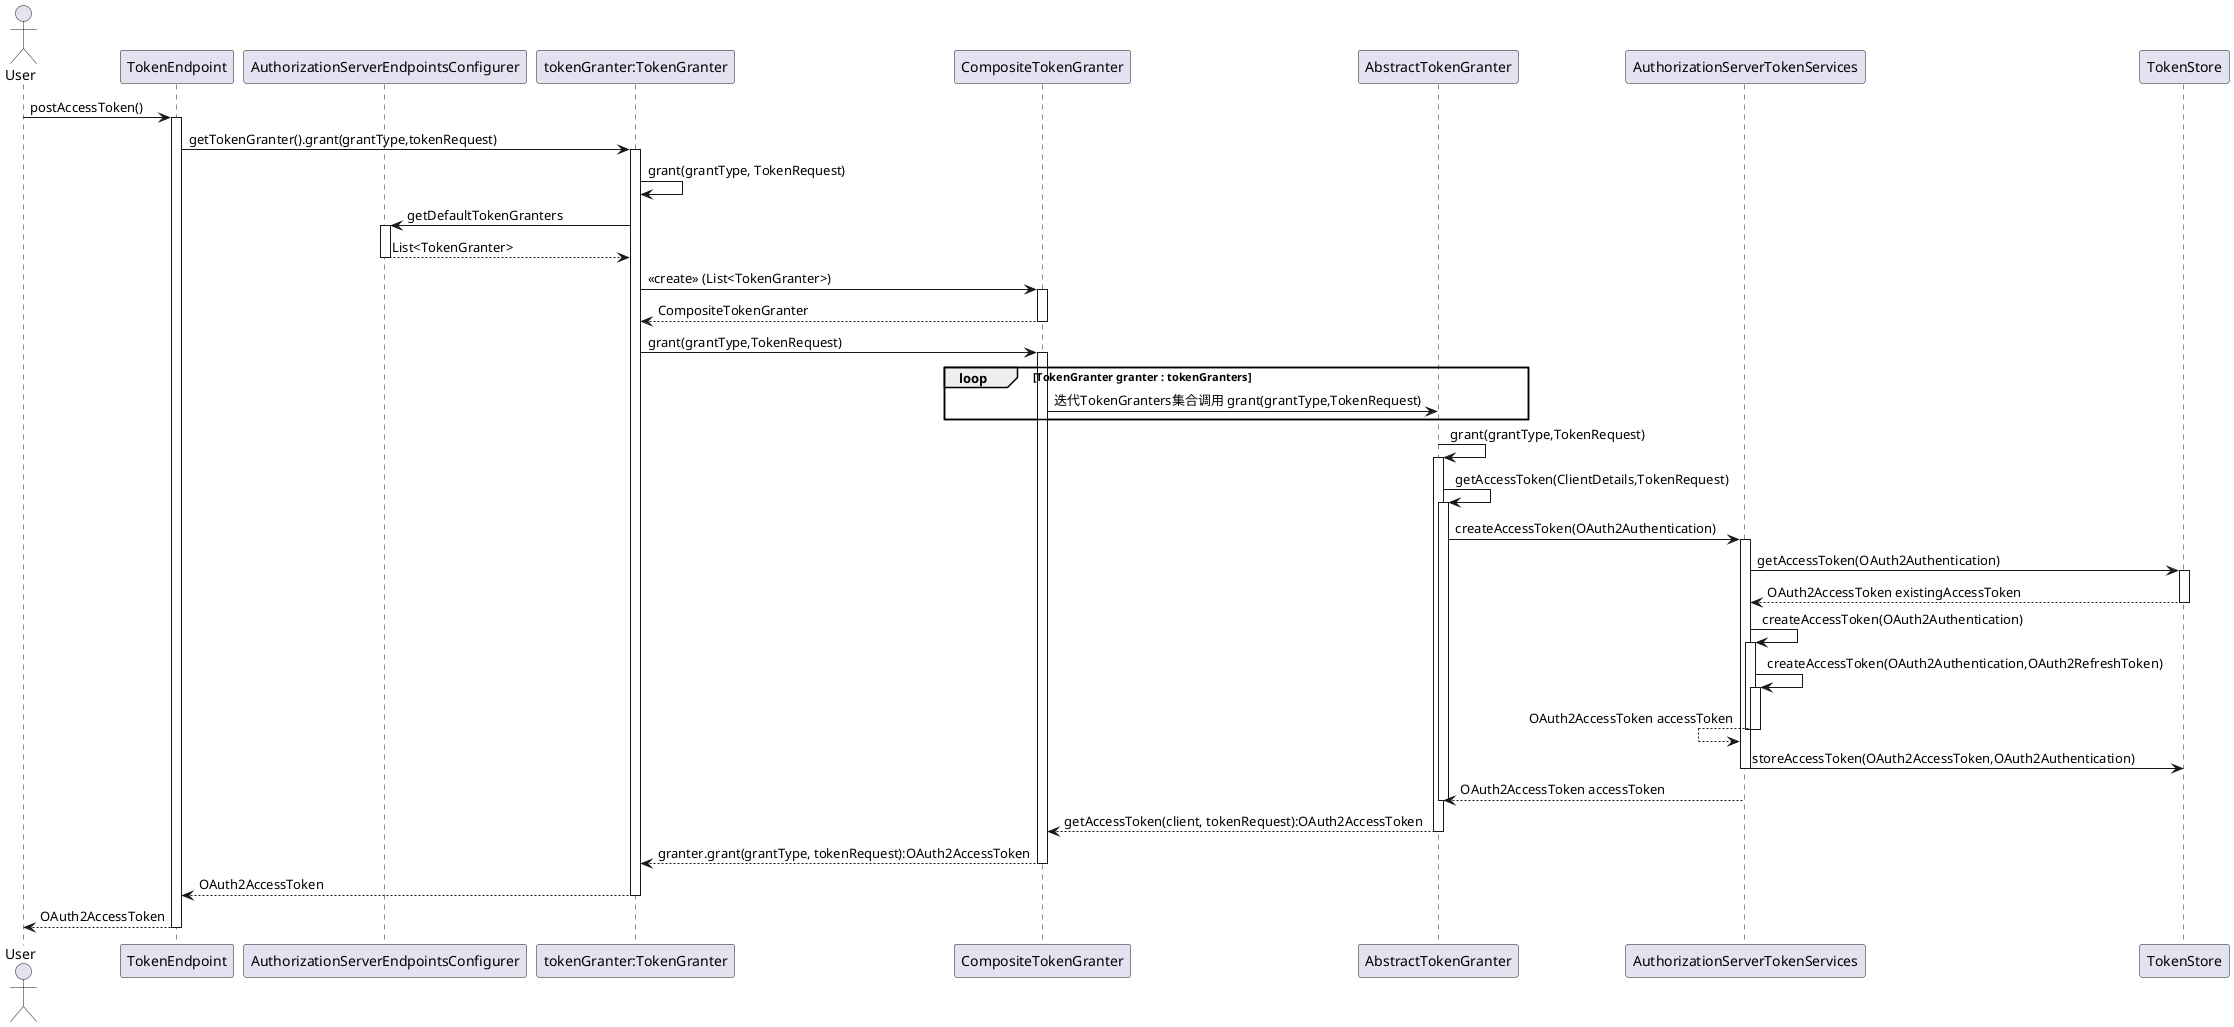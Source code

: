 @startuml
actor User
participant TokenEndpoint
participant AuthorizationServerEndpointsConfigurer
participant "tokenGranter:TokenGranter" as TokenGranter
participant CompositeTokenGranter
participant AbstractTokenGranter
participant AuthorizationServerTokenServices
participant TokenStore

'/oauth/token,post
User-> TokenEndpoint: postAccessToken()
activate TokenEndpoint

'TokenRequest tokenRequest = getOAuth2RequestFactory().createTokenRequest(parameters, authenticatedClient)
'OAuth2AccessToken token = getTokenGranter().grant(tokenRequest.getGrantType(), tokenRequest)
TokenEndpoint->TokenGranter: getTokenGranter().grant(grantType,tokenRequest)
activate TokenGranter

TokenGranter-> TokenGranter:grant(grantType, TokenRequest)
'AuthorizationServerEndpointsConfigurer：
'@Override
'				public OAuth2AccessToken grant(String grantType, TokenRequest tokenRequest) {
'					if (delegate == null) {
'						delegate = new CompositeTokenGranter(getDefaultTokenGranters());
'					}
'					return delegate.grant(grantType, tokenRequest);
'				}

'grant(grantType, TokenRequest)
TokenGranter-> AuthorizationServerEndpointsConfigurer:getDefaultTokenGranters
activate AuthorizationServerEndpointsConfigurer

TokenGranter<--AuthorizationServerEndpointsConfigurer:List<TokenGranter>
deactivate AuthorizationServerEndpointsConfigurer

TokenGranter-> CompositeTokenGranter: <<create>> (List<TokenGranter>)
activate CompositeTokenGranter

TokenGranter<-- CompositeTokenGranter:CompositeTokenGranter
deactivate CompositeTokenGranter

TokenGranter->CompositeTokenGranter:grant(grantType,TokenRequest)
activate CompositeTokenGranter

'CompositeTokenGranter: 迭代 TokenGranters 集合调用 grant(grantType,TokenRequest)
loop TokenGranter granter : tokenGranters
CompositeTokenGranter->AbstractTokenGranter: 迭代TokenGranters集合调用 grant(grantType,TokenRequest)
end

AbstractTokenGranter->AbstractTokenGranter:grant(grantType,TokenRequest)
activate AbstractTokenGranter

AbstractTokenGranter->AbstractTokenGranter:getAccessToken(ClientDetails,TokenRequest)
activate AbstractTokenGranter

AbstractTokenGranter->AuthorizationServerTokenServices:createAccessToken(OAuth2Authentication)
activate AuthorizationServerTokenServices

AuthorizationServerTokenServices->TokenStore:getAccessToken(OAuth2Authentication)
activate TokenStore

AuthorizationServerTokenServices<--TokenStore:OAuth2AccessToken existingAccessToken
deactivate TokenStore

AuthorizationServerTokenServices->AuthorizationServerTokenServices:createAccessToken(OAuth2Authentication)
activate AuthorizationServerTokenServices

AuthorizationServerTokenServices->AuthorizationServerTokenServices:createAccessToken(OAuth2Authentication,OAuth2RefreshToken)
activate AuthorizationServerTokenServices

AuthorizationServerTokenServices<--AuthorizationServerTokenServices:OAuth2AccessToken accessToken
deactivate AuthorizationServerTokenServices
deactivate AuthorizationServerTokenServices



'tokenStore.storeAccessToken(accessToken, authentication);
AuthorizationServerTokenServices->TokenStore:storeAccessToken(OAuth2AccessToken,OAuth2Authentication)
deactivate AuthorizationServerTokenServices

'AbstractTokenGranter：tokenServices.createAccessToken(getOAuth2Authentication(client, tokenRequest));
AbstractTokenGranter<--AuthorizationServerTokenServices:OAuth2AccessToken accessToken
deactivate AbstractTokenGranter

CompositeTokenGranter<--AbstractTokenGranter:getAccessToken(client, tokenRequest):OAuth2AccessToken
deactivate AbstractTokenGranter

TokenGranter<--CompositeTokenGranter: granter.grant(grantType, tokenRequest):OAuth2AccessToken
deactivate CompositeTokenGranter

TokenEndpoint<--TokenGranter:OAuth2AccessToken
deactivate TokenGranter

User<--TokenEndpoint:OAuth2AccessToken
deactivate TokenEndpoint

@enduml